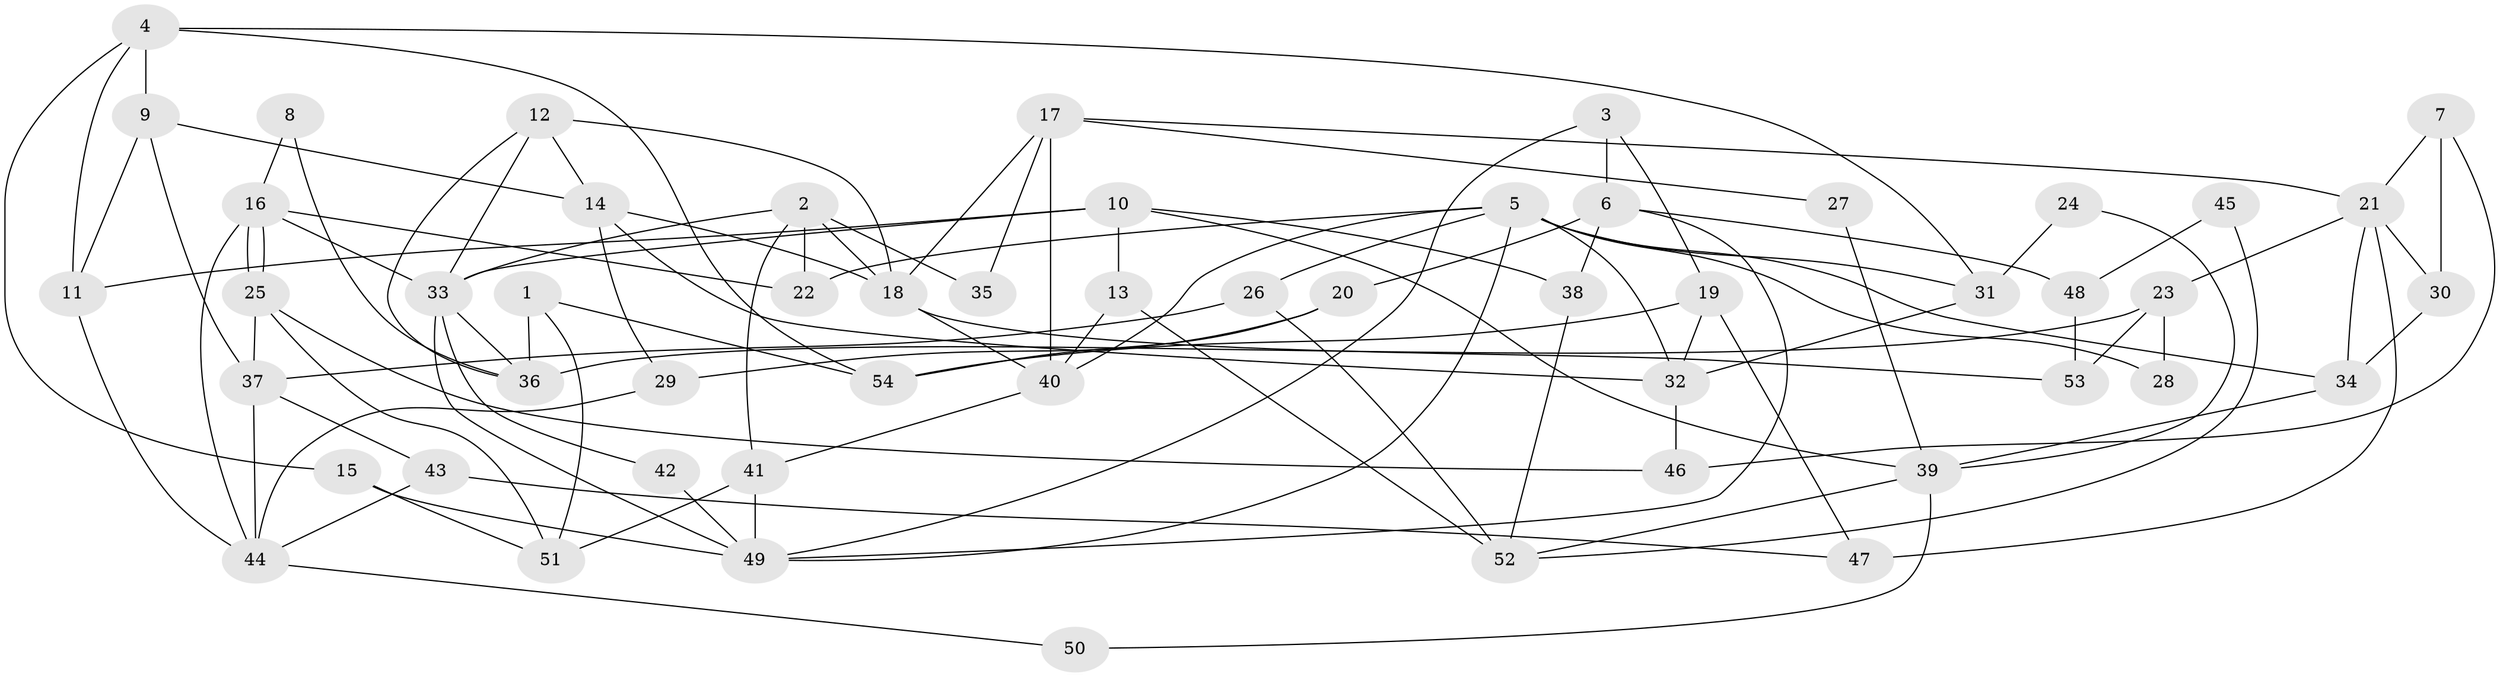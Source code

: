// Generated by graph-tools (version 1.1) at 2025/14/03/09/25 04:14:50]
// undirected, 54 vertices, 108 edges
graph export_dot {
graph [start="1"]
  node [color=gray90,style=filled];
  1;
  2;
  3;
  4;
  5;
  6;
  7;
  8;
  9;
  10;
  11;
  12;
  13;
  14;
  15;
  16;
  17;
  18;
  19;
  20;
  21;
  22;
  23;
  24;
  25;
  26;
  27;
  28;
  29;
  30;
  31;
  32;
  33;
  34;
  35;
  36;
  37;
  38;
  39;
  40;
  41;
  42;
  43;
  44;
  45;
  46;
  47;
  48;
  49;
  50;
  51;
  52;
  53;
  54;
  1 -- 36;
  1 -- 51;
  1 -- 54;
  2 -- 18;
  2 -- 22;
  2 -- 33;
  2 -- 35;
  2 -- 41;
  3 -- 49;
  3 -- 6;
  3 -- 19;
  4 -- 15;
  4 -- 9;
  4 -- 11;
  4 -- 31;
  4 -- 54;
  5 -- 31;
  5 -- 32;
  5 -- 22;
  5 -- 26;
  5 -- 28;
  5 -- 34;
  5 -- 40;
  5 -- 49;
  6 -- 49;
  6 -- 20;
  6 -- 38;
  6 -- 48;
  7 -- 46;
  7 -- 21;
  7 -- 30;
  8 -- 36;
  8 -- 16;
  9 -- 11;
  9 -- 14;
  9 -- 37;
  10 -- 33;
  10 -- 13;
  10 -- 11;
  10 -- 38;
  10 -- 39;
  11 -- 44;
  12 -- 18;
  12 -- 33;
  12 -- 14;
  12 -- 36;
  13 -- 40;
  13 -- 52;
  14 -- 18;
  14 -- 29;
  14 -- 32;
  15 -- 51;
  15 -- 49;
  16 -- 44;
  16 -- 25;
  16 -- 25;
  16 -- 22;
  16 -- 33;
  17 -- 40;
  17 -- 21;
  17 -- 18;
  17 -- 27;
  17 -- 35;
  18 -- 40;
  18 -- 53;
  19 -- 54;
  19 -- 32;
  19 -- 47;
  20 -- 54;
  20 -- 29;
  21 -- 34;
  21 -- 30;
  21 -- 23;
  21 -- 47;
  23 -- 36;
  23 -- 28;
  23 -- 53;
  24 -- 31;
  24 -- 39;
  25 -- 37;
  25 -- 46;
  25 -- 51;
  26 -- 37;
  26 -- 52;
  27 -- 39;
  29 -- 44;
  30 -- 34;
  31 -- 32;
  32 -- 46;
  33 -- 36;
  33 -- 42;
  33 -- 49;
  34 -- 39;
  37 -- 44;
  37 -- 43;
  38 -- 52;
  39 -- 52;
  39 -- 50;
  40 -- 41;
  41 -- 49;
  41 -- 51;
  42 -- 49;
  43 -- 47;
  43 -- 44;
  44 -- 50;
  45 -- 48;
  45 -- 52;
  48 -- 53;
}
